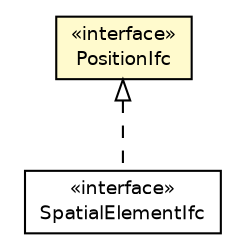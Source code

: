 #!/usr/local/bin/dot
#
# Class diagram 
# Generated by UMLGraph version 5.4 (http://www.umlgraph.org/)
#

digraph G {
	edge [fontname="Helvetica",fontsize=10,labelfontname="Helvetica",labelfontsize=10];
	node [fontname="Helvetica",fontsize=10,shape=plaintext];
	nodesep=0.25;
	ranksep=0.5;
	// jsl.modeling.elements.spatial.SpatialElementIfc
	c148438 [label=<<table title="jsl.modeling.elements.spatial.SpatialElementIfc" border="0" cellborder="1" cellspacing="0" cellpadding="2" port="p" href="./SpatialElementIfc.html">
		<tr><td><table border="0" cellspacing="0" cellpadding="1">
<tr><td align="center" balign="center"> &#171;interface&#187; </td></tr>
<tr><td align="center" balign="center"> SpatialElementIfc </td></tr>
		</table></td></tr>
		</table>>, URL="./SpatialElementIfc.html", fontname="Helvetica", fontcolor="black", fontsize=9.0];
	// jsl.modeling.elements.spatial.PositionIfc
	c148444 [label=<<table title="jsl.modeling.elements.spatial.PositionIfc" border="0" cellborder="1" cellspacing="0" cellpadding="2" port="p" bgcolor="lemonChiffon" href="./PositionIfc.html">
		<tr><td><table border="0" cellspacing="0" cellpadding="1">
<tr><td align="center" balign="center"> &#171;interface&#187; </td></tr>
<tr><td align="center" balign="center"> PositionIfc </td></tr>
		</table></td></tr>
		</table>>, URL="./PositionIfc.html", fontname="Helvetica", fontcolor="black", fontsize=9.0];
	//jsl.modeling.elements.spatial.SpatialElementIfc implements jsl.modeling.elements.spatial.PositionIfc
	c148444:p -> c148438:p [dir=back,arrowtail=empty,style=dashed];
}

